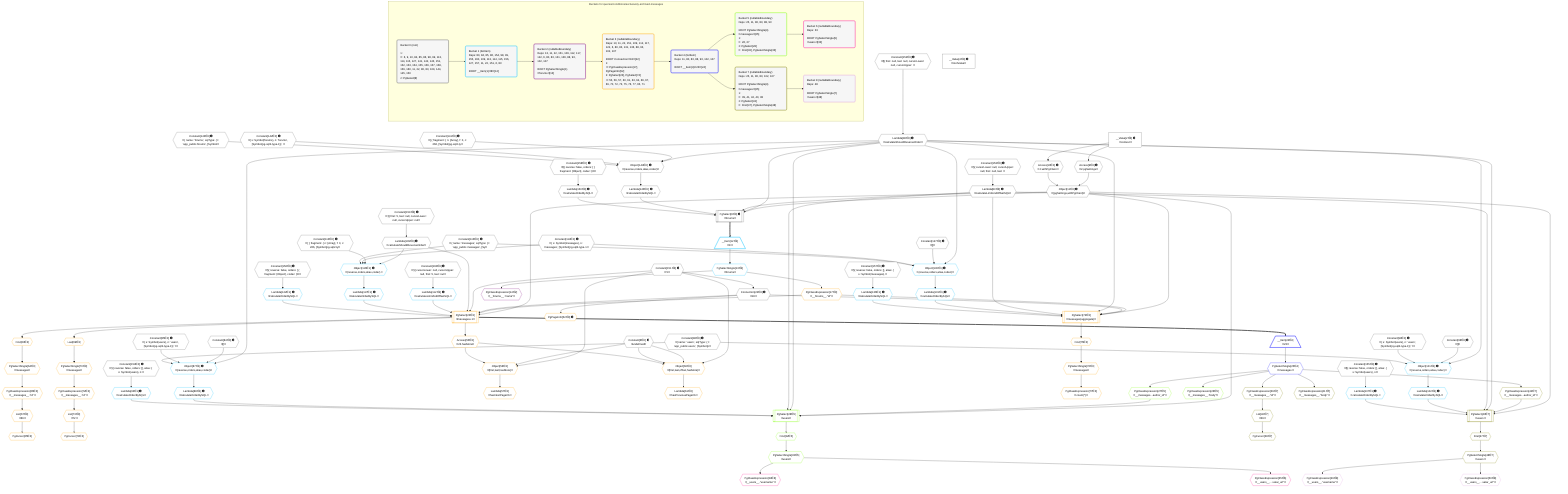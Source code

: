 %%{init: {'themeVariables': { 'fontSize': '12px'}}}%%
graph TD
    classDef path fill:#eee,stroke:#000,color:#000
    classDef plan fill:#fff,stroke-width:1px,color:#000
    classDef itemplan fill:#fff,stroke-width:2px,color:#000
    classDef unbatchedplan fill:#dff,stroke-width:1px,color:#000
    classDef sideeffectplan fill:#fcc,stroke-width:2px,color:#000
    classDef bucket fill:#f6f6f6,color:#000,stroke-width:2px,text-align:left


    %% plan dependencies
    PgSelect8[["PgSelect[8∈0] ➊<br />ᐸforumsᐳ"]]:::plan
    Object11{{"Object[11∈0] ➊<br />ᐸ{pgSettings,withPgClient}ᐳ"}}:::plan
    Lambda80{{"Lambda[80∈0] ➊<br />ᐸcalculateShouldReverseOrderᐳ"}}:::plan
    Lambda83{{"Lambda[83∈0] ➊<br />ᐸcalculateLimitAndOffsetSQLᐳ"}}:::plan
    Lambda145{{"Lambda[145∈0] ➊<br />ᐸcalculateOrderBySQLᐳ"}}:::plan
    Lambda150{{"Lambda[150∈0] ➊<br />ᐸcalculateOrderBySQLᐳ"}}:::plan
    Object11 & Lambda80 & Lambda83 & Lambda145 & Lambda150 --> PgSelect8
    Object144{{"Object[144∈0] ➊<br />ᐸ{reverse,orders,alias,codec}ᐳ"}}:::plan
    Constant141{{"Constant[141∈0] ➊<br />ᐸ[ { fragment: { n: [Array], f: 0, c: 266, [Symbol(pg-sql2-tyᐳ"}}:::plan
    Constant142{{"Constant[142∈0] ➊<br />ᐸ{ s: Symbol(forums), n: 'forums', [Symbol(pg-sql2-type-1)]: ᐳ"}}:::plan
    Constant143{{"Constant[143∈0] ➊<br />ᐸ{ name: 'forums', sqlType: { t: 'app_public.forums', [Symbolᐳ"}}:::plan
    Lambda80 & Constant141 & Constant142 & Constant143 --> Object144
    Access9{{"Access[9∈0] ➊<br />ᐸ2.pgSettingsᐳ"}}:::plan
    Access10{{"Access[10∈0] ➊<br />ᐸ2.withPgClientᐳ"}}:::plan
    Access9 & Access10 --> Object11
    __Value2["__Value[2∈0] ➊<br />ᐸcontextᐳ"]:::plan
    __Value2 --> Access9
    __Value2 --> Access10
    Connection22{{"Connection[22∈0] ➊<br />ᐸ18ᐳ"}}:::plan
    Constant151{{"Constant[151∈0] ➊<br />ᐸ5ᐳ"}}:::plan
    Constant151 --> Connection22
    Constant152{{"Constant[152∈0] ➊<br />ᐸ§{ first: null, last: null, cursorLower: null, cursorUpper: ᐳ"}}:::plan
    Constant152 --> Lambda80
    Constant153{{"Constant[153∈0] ➊<br />ᐸ§{ cursorLower: null, cursorUpper: null, first: null, last: ᐳ"}}:::plan
    Constant153 --> Lambda83
    Lambda109{{"Lambda[109∈0] ➊<br />ᐸcalculateShouldReverseOrderᐳ"}}:::plan
    Constant159{{"Constant[159∈0] ➊<br />ᐸ§{ first: 5, last: null, cursorLower: null, cursorUpper: nulᐳ"}}:::plan
    Constant159 --> Lambda109
    Object144 --> Lambda145
    Constant158{{"Constant[158∈0] ➊<br />ᐸ§{ reverse: false, orders: [ { fragment: [Object], codec: [Oᐳ"}}:::plan
    Constant158 --> Lambda150
    __Value4["__Value[4∈0] ➊<br />ᐸrootValueᐳ"]:::plan
    Constant6{{"Constant[6∈0] ➊<br />ᐸundefinedᐳ"}}:::plan
    Constant84{{"Constant[84∈0] ➊<br />ᐸ[]ᐳ"}}:::plan
    Constant85{{"Constant[85∈0] ➊<br />ᐸ{ s: Symbol(users), n: 'users', [Symbol(pg-sql2-type-1)]: 'Iᐳ"}}:::plan
    Constant86{{"Constant[86∈0] ➊<br />ᐸ{ name: 'users', sqlType: { t: 'app_public.users', [Symbol(pᐳ"}}:::plan
    Constant98{{"Constant[98∈0] ➊<br />ᐸ[]ᐳ"}}:::plan
    Constant99{{"Constant[99∈0] ➊<br />ᐸ{ s: Symbol(users), n: 'users', [Symbol(pg-sql2-type-1)]: 'Iᐳ"}}:::plan
    Constant113{{"Constant[113∈0] ➊<br />ᐸ[ { fragment: { n: [Array], f: 0, c: 266, [Symbol(pg-sql2-tyᐳ"}}:::plan
    Constant114{{"Constant[114∈0] ➊<br />ᐸ{ s: Symbol(messages), n: 'messages', [Symbol(pg-sql2-type-1ᐳ"}}:::plan
    Constant115{{"Constant[115∈0] ➊<br />ᐸ{ name: 'messages', sqlType: { t: 'app_public.messages', [Syᐳ"}}:::plan
    Constant127{{"Constant[127∈0] ➊<br />ᐸ[]ᐳ"}}:::plan
    Constant154{{"Constant[154∈0] ➊<br />ᐸ§{ reverse: false, orders: [], alias: { s: Symbol(users), n:ᐳ"}}:::plan
    Constant155{{"Constant[155∈0] ➊<br />ᐸ§{ reverse: false, orders: [], alias: { s: Symbol(users), n:ᐳ"}}:::plan
    Constant156{{"Constant[156∈0] ➊<br />ᐸ§{ reverse: false, orders: [ { fragment: [Object], codec: [Oᐳ"}}:::plan
    Constant157{{"Constant[157∈0] ➊<br />ᐸ§{ reverse: false, orders: [], alias: { s: Symbol(messages),ᐳ"}}:::plan
    Constant160{{"Constant[160∈0] ➊<br />ᐸ§{ cursorLower: null, cursorUpper: null, first: 5, last: nulᐳ"}}:::plan
    Object87{{"Object[87∈1] ➊<br />ᐸ{reverse,orders,alias,codec}ᐳ"}}:::plan
    Lambda80 & Constant84 & Constant85 & Constant86 --> Object87
    Object101{{"Object[101∈1] ➊<br />ᐸ{reverse,orders,alias,codec}ᐳ"}}:::plan
    Lambda80 & Constant98 & Constant99 & Constant86 --> Object101
    Object116{{"Object[116∈1] ➊<br />ᐸ{reverse,orders,alias,codec}ᐳ"}}:::plan
    Lambda109 & Constant113 & Constant114 & Constant115 --> Object116
    Object130{{"Object[130∈1] ➊<br />ᐸ{reverse,orders,alias,codec}ᐳ"}}:::plan
    Lambda80 & Constant127 & Constant114 & Constant115 --> Object130
    __Item12[/"__Item[12∈1]<br />ᐸ8ᐳ"\]:::itemplan
    PgSelect8 ==> __Item12
    PgSelectSingle13{{"PgSelectSingle[13∈1]<br />ᐸforumsᐳ"}}:::plan
    __Item12 --> PgSelectSingle13
    Lambda88{{"Lambda[88∈1] ➊<br />ᐸcalculateOrderBySQLᐳ"}}:::plan
    Object87 --> Lambda88
    Lambda93{{"Lambda[93∈1] ➊<br />ᐸcalculateOrderBySQLᐳ"}}:::plan
    Constant154 --> Lambda93
    Lambda102{{"Lambda[102∈1] ➊<br />ᐸcalculateOrderBySQLᐳ"}}:::plan
    Object101 --> Lambda102
    Lambda107{{"Lambda[107∈1] ➊<br />ᐸcalculateOrderBySQLᐳ"}}:::plan
    Constant155 --> Lambda107
    Lambda112{{"Lambda[112∈1] ➊<br />ᐸcalculateLimitAndOffsetSQLᐳ"}}:::plan
    Constant160 --> Lambda112
    Lambda117{{"Lambda[117∈1] ➊<br />ᐸcalculateOrderBySQLᐳ"}}:::plan
    Object116 --> Lambda117
    Lambda122{{"Lambda[122∈1] ➊<br />ᐸcalculateOrderBySQLᐳ"}}:::plan
    Constant156 --> Lambda122
    Lambda131{{"Lambda[131∈1] ➊<br />ᐸcalculateOrderBySQLᐳ"}}:::plan
    Object130 --> Lambda131
    Lambda136{{"Lambda[136∈1] ➊<br />ᐸcalculateOrderBySQLᐳ"}}:::plan
    Constant157 --> Lambda136
    PgClassExpression14{{"PgClassExpression[14∈2]<br />ᐸ__forums__.”name”ᐳ"}}:::plan
    PgSelectSingle13 --> PgClassExpression14
    PgSelect23[["PgSelect[23∈3]<br />ᐸmessages+1ᐳ"]]:::plan
    PgClassExpression17{{"PgClassExpression[17∈3]<br />ᐸ__forums__.”id”ᐳ"}}:::plan
    Object11 & PgClassExpression17 & Connection22 & Constant151 & Lambda109 & Lambda112 & Lambda117 & Lambda122 --> PgSelect23
    PgSelect74[["PgSelect[74∈3]<br />ᐸmessages(aggregate)ᐳ"]]:::plan
    Object11 & PgClassExpression17 & Connection22 & Lambda80 & Lambda83 & Lambda131 & Lambda136 --> PgSelect74
    Object60{{"Object[60∈3]<br />ᐸ{first,last,offset,hasMore}ᐳ"}}:::plan
    Access55{{"Access[55∈3]<br />ᐸ23.hasMoreᐳ"}}:::plan
    Constant151 & Constant6 & Constant6 & Access55 --> Object60
    Object56{{"Object[56∈3]<br />ᐸ{first,last,hasMore}ᐳ"}}:::plan
    Constant151 & Constant6 & Access55 --> Object56
    PgSelectSingle13 --> PgClassExpression17
    PgPageInfo52{{"PgPageInfo[52∈3] ➊"}}:::plan
    Connection22 --> PgPageInfo52
    PgSelect23 --> Access55
    Lambda57{{"Lambda[57∈3]<br />ᐸhasNextPageCbᐳ"}}:::plan
    Object56 --> Lambda57
    Lambda61{{"Lambda[61∈3]<br />ᐸhasPreviousPageCbᐳ"}}:::plan
    Object60 --> Lambda61
    First63{{"First[63∈3]"}}:::plan
    PgSelect23 --> First63
    PgSelectSingle64{{"PgSelectSingle[64∈3]<br />ᐸmessagesᐳ"}}:::plan
    First63 --> PgSelectSingle64
    PgCursor65{{"PgCursor[65∈3]"}}:::plan
    List67{{"List[67∈3]<br />ᐸ66ᐳ"}}:::plan
    List67 --> PgCursor65
    PgClassExpression66{{"PgClassExpression[66∈3]<br />ᐸ__messages__.”id”ᐳ"}}:::plan
    PgSelectSingle64 --> PgClassExpression66
    PgClassExpression66 --> List67
    Last69{{"Last[69∈3]"}}:::plan
    PgSelect23 --> Last69
    PgSelectSingle70{{"PgSelectSingle[70∈3]<br />ᐸmessagesᐳ"}}:::plan
    Last69 --> PgSelectSingle70
    PgCursor71{{"PgCursor[71∈3]"}}:::plan
    List73{{"List[73∈3]<br />ᐸ72ᐳ"}}:::plan
    List73 --> PgCursor71
    PgClassExpression72{{"PgClassExpression[72∈3]<br />ᐸ__messages__.”id”ᐳ"}}:::plan
    PgSelectSingle70 --> PgClassExpression72
    PgClassExpression72 --> List73
    First75{{"First[75∈3]"}}:::plan
    PgSelect74 --> First75
    PgSelectSingle76{{"PgSelectSingle[76∈3]<br />ᐸmessagesᐳ"}}:::plan
    First75 --> PgSelectSingle76
    PgClassExpression77{{"PgClassExpression[77∈3]<br />ᐸcount(*)ᐳ"}}:::plan
    PgSelectSingle76 --> PgClassExpression77
    __Item24[/"__Item[24∈4]<br />ᐸ23ᐳ"\]:::itemplan
    PgSelect23 ==> __Item24
    PgSelectSingle25{{"PgSelectSingle[25∈4]<br />ᐸmessagesᐳ"}}:::plan
    __Item24 --> PgSelectSingle25
    PgSelect28[["PgSelect[28∈5]<br />ᐸusersᐳ"]]:::plan
    PgClassExpression27{{"PgClassExpression[27∈5]<br />ᐸ__messages...author_id”ᐳ"}}:::plan
    Object11 & PgClassExpression27 & Lambda80 & Lambda83 & Lambda88 & Lambda93 --> PgSelect28
    PgClassExpression26{{"PgClassExpression[26∈5]<br />ᐸ__messages__.”body”ᐳ"}}:::plan
    PgSelectSingle25 --> PgClassExpression26
    PgSelectSingle25 --> PgClassExpression27
    First32{{"First[32∈5]"}}:::plan
    PgSelect28 --> First32
    PgSelectSingle33{{"PgSelectSingle[33∈5]<br />ᐸusersᐳ"}}:::plan
    First32 --> PgSelectSingle33
    PgClassExpression34{{"PgClassExpression[34∈6]<br />ᐸ__users__.”username”ᐳ"}}:::plan
    PgSelectSingle33 --> PgClassExpression34
    PgClassExpression35{{"PgClassExpression[35∈6]<br />ᐸ__users__....vatar_url”ᐳ"}}:::plan
    PgSelectSingle33 --> PgClassExpression35
    PgSelect43[["PgSelect[43∈7]<br />ᐸusersᐳ"]]:::plan
    PgClassExpression42{{"PgClassExpression[42∈7]<br />ᐸ__messages...author_id”ᐳ"}}:::plan
    Object11 & PgClassExpression42 & Lambda80 & Lambda83 & Lambda102 & Lambda107 --> PgSelect43
    PgCursor38{{"PgCursor[38∈7]"}}:::plan
    List40{{"List[40∈7]<br />ᐸ39ᐳ"}}:::plan
    List40 --> PgCursor38
    PgClassExpression39{{"PgClassExpression[39∈7]<br />ᐸ__messages__.”id”ᐳ"}}:::plan
    PgSelectSingle25 --> PgClassExpression39
    PgClassExpression39 --> List40
    PgClassExpression41{{"PgClassExpression[41∈7]<br />ᐸ__messages__.”body”ᐳ"}}:::plan
    PgSelectSingle25 --> PgClassExpression41
    PgSelectSingle25 --> PgClassExpression42
    First47{{"First[47∈7]"}}:::plan
    PgSelect43 --> First47
    PgSelectSingle48{{"PgSelectSingle[48∈7]<br />ᐸusersᐳ"}}:::plan
    First47 --> PgSelectSingle48
    PgClassExpression49{{"PgClassExpression[49∈8]<br />ᐸ__users__.”username”ᐳ"}}:::plan
    PgSelectSingle48 --> PgClassExpression49
    PgClassExpression50{{"PgClassExpression[50∈8]<br />ᐸ__users__....vatar_url”ᐳ"}}:::plan
    PgSelectSingle48 --> PgClassExpression50

    %% define steps

    subgraph "Buckets for queries/conditions/exclusively-archived-messages"
    Bucket0("Bucket 0 (root)<br /><br />1: <br />ᐳ: 6, 9, 10, 84, 85, 86, 98, 99, 113, 114, 115, 127, 141, 142, 143, 151, 152, 153, 154, 155, 156, 157, 158, 159, 160, 11, 22, 80, 83, 109, 144, 145, 150<br />2: PgSelect[8]"):::bucket
    classDef bucket0 stroke:#696969
    class Bucket0,__Value2,__Value4,Constant6,PgSelect8,Access9,Access10,Object11,Connection22,Lambda80,Lambda83,Constant84,Constant85,Constant86,Constant98,Constant99,Lambda109,Constant113,Constant114,Constant115,Constant127,Constant141,Constant142,Constant143,Object144,Lambda145,Lambda150,Constant151,Constant152,Constant153,Constant154,Constant155,Constant156,Constant157,Constant158,Constant159,Constant160 bucket0
    Bucket1("Bucket 1 (listItem)<br />Deps: 80, 84, 85, 86, 154, 98, 99, 155, 160, 109, 113, 114, 115, 156, 127, 157, 11, 22, 151, 6, 83<br /><br />ROOT __Item{1}ᐸ8ᐳ[12]"):::bucket
    classDef bucket1 stroke:#00bfff
    class Bucket1,__Item12,PgSelectSingle13,Object87,Lambda88,Lambda93,Object101,Lambda102,Lambda107,Lambda112,Object116,Lambda117,Lambda122,Object130,Lambda131,Lambda136 bucket1
    Bucket2("Bucket 2 (nullableBoundary)<br />Deps: 13, 11, 22, 151, 109, 112, 117, 122, 6, 80, 83, 131, 136, 88, 93, 102, 107<br /><br />ROOT PgSelectSingle{1}ᐸforumsᐳ[13]"):::bucket
    classDef bucket2 stroke:#7f007f
    class Bucket2,PgClassExpression14 bucket2
    Bucket3("Bucket 3 (nullableBoundary)<br />Deps: 13, 11, 22, 151, 109, 112, 117, 122, 6, 80, 83, 131, 136, 88, 93, 102, 107<br /><br />ROOT Connectionᐸ18ᐳ[22]<br />1: <br />ᐳ: PgClassExpression[17], PgPageInfo[52]<br />2: PgSelect[23], PgSelect[74]<br />ᐳ: 55, 56, 57, 60, 61, 63, 64, 66, 67, 69, 70, 72, 73, 75, 76, 77, 65, 71"):::bucket
    classDef bucket3 stroke:#ffa500
    class Bucket3,PgClassExpression17,PgSelect23,PgPageInfo52,Access55,Object56,Lambda57,Object60,Lambda61,First63,PgSelectSingle64,PgCursor65,PgClassExpression66,List67,Last69,PgSelectSingle70,PgCursor71,PgClassExpression72,List73,PgSelect74,First75,PgSelectSingle76,PgClassExpression77 bucket3
    Bucket4("Bucket 4 (listItem)<br />Deps: 11, 80, 83, 88, 93, 102, 107<br /><br />ROOT __Item{4}ᐸ23ᐳ[24]"):::bucket
    classDef bucket4 stroke:#0000ff
    class Bucket4,__Item24,PgSelectSingle25 bucket4
    Bucket5("Bucket 5 (nullableBoundary)<br />Deps: 25, 11, 80, 83, 88, 93<br /><br />ROOT PgSelectSingle{4}ᐸmessagesᐳ[25]<br />1: <br />ᐳ: 26, 27<br />2: PgSelect[28]<br />ᐳ: First[32], PgSelectSingle[33]"):::bucket
    classDef bucket5 stroke:#7fff00
    class Bucket5,PgClassExpression26,PgClassExpression27,PgSelect28,First32,PgSelectSingle33 bucket5
    Bucket6("Bucket 6 (nullableBoundary)<br />Deps: 33<br /><br />ROOT PgSelectSingle{5}ᐸusersᐳ[33]"):::bucket
    classDef bucket6 stroke:#ff1493
    class Bucket6,PgClassExpression34,PgClassExpression35 bucket6
    Bucket7("Bucket 7 (nullableBoundary)<br />Deps: 25, 11, 80, 83, 102, 107<br /><br />ROOT PgSelectSingle{4}ᐸmessagesᐳ[25]<br />1: <br />ᐳ: 39, 41, 42, 40, 38<br />2: PgSelect[43]<br />ᐳ: First[47], PgSelectSingle[48]"):::bucket
    classDef bucket7 stroke:#808000
    class Bucket7,PgCursor38,PgClassExpression39,List40,PgClassExpression41,PgClassExpression42,PgSelect43,First47,PgSelectSingle48 bucket7
    Bucket8("Bucket 8 (nullableBoundary)<br />Deps: 48<br /><br />ROOT PgSelectSingle{7}ᐸusersᐳ[48]"):::bucket
    classDef bucket8 stroke:#dda0dd
    class Bucket8,PgClassExpression49,PgClassExpression50 bucket8
    Bucket0 --> Bucket1
    Bucket1 --> Bucket2
    Bucket2 --> Bucket3
    Bucket3 --> Bucket4
    Bucket4 --> Bucket5 & Bucket7
    Bucket5 --> Bucket6
    Bucket7 --> Bucket8
    end